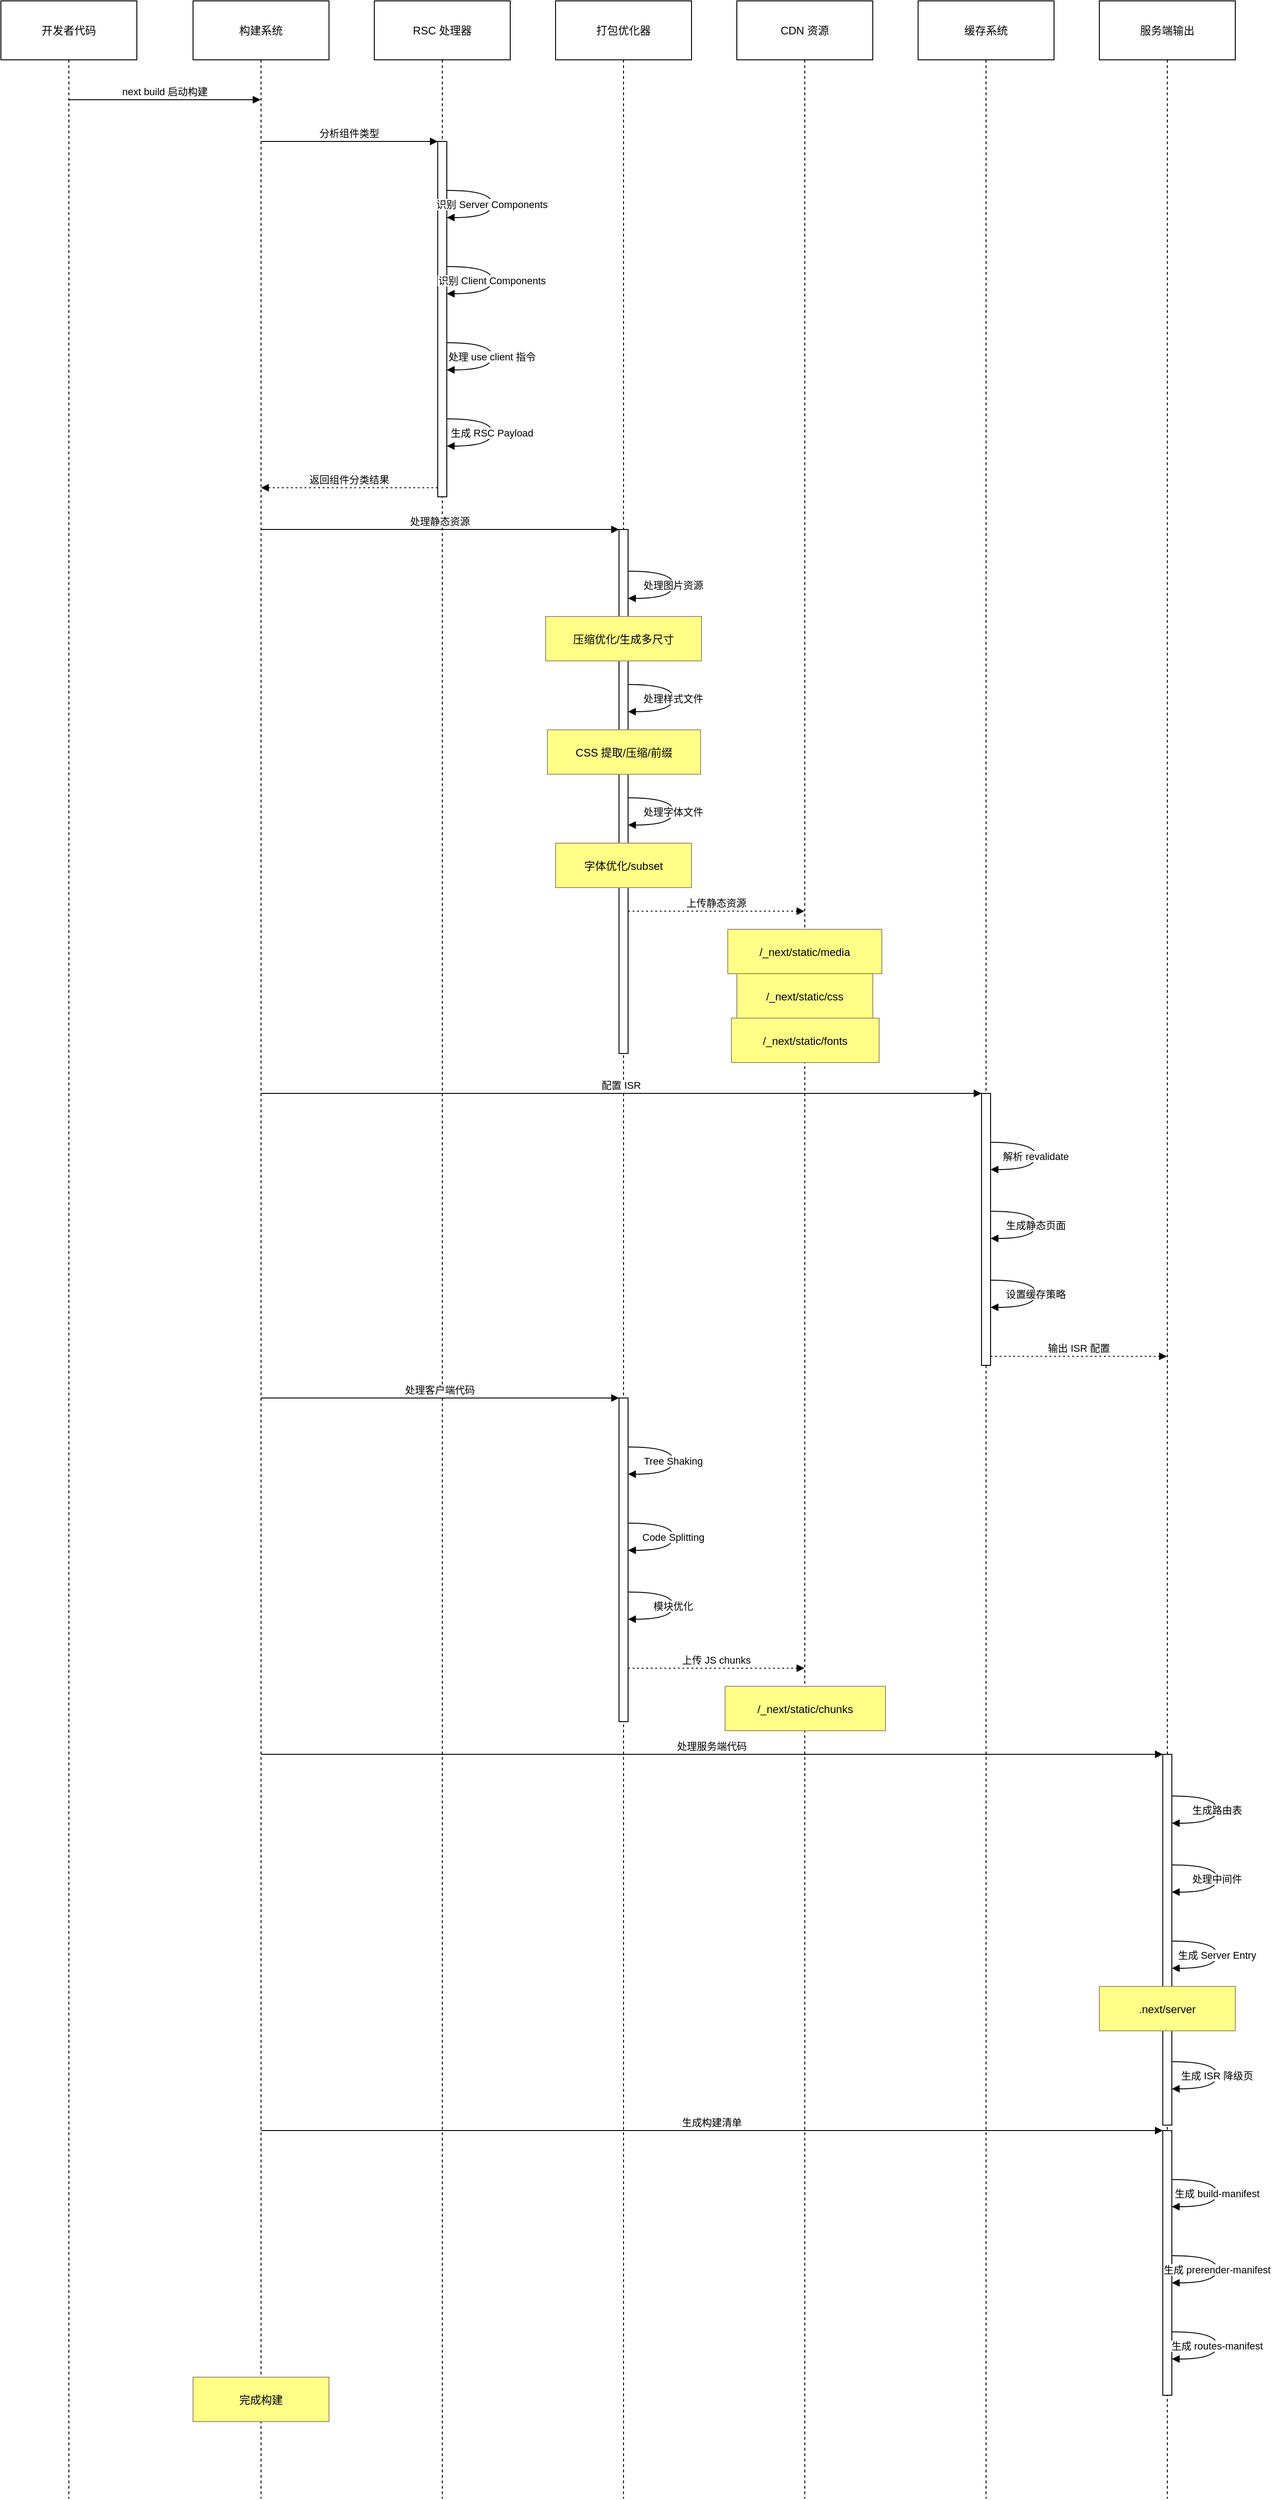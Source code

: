 <mxfile version="26.0.11">
  <diagram name="Page-1" id="ztmSVutk6BbXFrTuqK4i">
    <mxGraphModel dx="2314" dy="1121" grid="1" gridSize="10" guides="1" tooltips="1" connect="1" arrows="1" fold="1" page="1" pageScale="1" pageWidth="827" pageHeight="1169" math="0" shadow="0">
      <root>
        <mxCell id="0" />
        <mxCell id="1" parent="0" />
        <mxCell id="7O1hy9oFJUi7Iq8X8UC_-20" value="开发者代码" style="shape=umlLifeline;perimeter=lifelinePerimeter;whiteSpace=wrap;container=1;dropTarget=0;collapsible=0;recursiveResize=0;outlineConnect=0;portConstraint=eastwest;newEdgeStyle={&quot;edgeStyle&quot;:&quot;elbowEdgeStyle&quot;,&quot;elbow&quot;:&quot;vertical&quot;,&quot;curved&quot;:0,&quot;rounded&quot;:0};size=65;" vertex="1" parent="1">
          <mxGeometry x="20" y="20" width="150" height="2755" as="geometry" />
        </mxCell>
        <mxCell id="7O1hy9oFJUi7Iq8X8UC_-21" value="构建系统" style="shape=umlLifeline;perimeter=lifelinePerimeter;whiteSpace=wrap;container=1;dropTarget=0;collapsible=0;recursiveResize=0;outlineConnect=0;portConstraint=eastwest;newEdgeStyle={&quot;edgeStyle&quot;:&quot;elbowEdgeStyle&quot;,&quot;elbow&quot;:&quot;vertical&quot;,&quot;curved&quot;:0,&quot;rounded&quot;:0};size=65;" vertex="1" parent="1">
          <mxGeometry x="232" y="20" width="150" height="2755" as="geometry" />
        </mxCell>
        <mxCell id="7O1hy9oFJUi7Iq8X8UC_-22" value="RSC 处理器" style="shape=umlLifeline;perimeter=lifelinePerimeter;whiteSpace=wrap;container=1;dropTarget=0;collapsible=0;recursiveResize=0;outlineConnect=0;portConstraint=eastwest;newEdgeStyle={&quot;edgeStyle&quot;:&quot;elbowEdgeStyle&quot;,&quot;elbow&quot;:&quot;vertical&quot;,&quot;curved&quot;:0,&quot;rounded&quot;:0};size=65;" vertex="1" parent="1">
          <mxGeometry x="432" y="20" width="150" height="2755" as="geometry" />
        </mxCell>
        <mxCell id="7O1hy9oFJUi7Iq8X8UC_-23" value="" style="points=[];perimeter=orthogonalPerimeter;outlineConnect=0;targetShapes=umlLifeline;portConstraint=eastwest;newEdgeStyle={&quot;edgeStyle&quot;:&quot;elbowEdgeStyle&quot;,&quot;elbow&quot;:&quot;vertical&quot;,&quot;curved&quot;:0,&quot;rounded&quot;:0}" vertex="1" parent="7O1hy9oFJUi7Iq8X8UC_-22">
          <mxGeometry x="70" y="155" width="10" height="392" as="geometry" />
        </mxCell>
        <mxCell id="7O1hy9oFJUi7Iq8X8UC_-24" value="打包优化器" style="shape=umlLifeline;perimeter=lifelinePerimeter;whiteSpace=wrap;container=1;dropTarget=0;collapsible=0;recursiveResize=0;outlineConnect=0;portConstraint=eastwest;newEdgeStyle={&quot;edgeStyle&quot;:&quot;elbowEdgeStyle&quot;,&quot;elbow&quot;:&quot;vertical&quot;,&quot;curved&quot;:0,&quot;rounded&quot;:0};size=65;" vertex="1" parent="1">
          <mxGeometry x="632" y="20" width="150" height="2755" as="geometry" />
        </mxCell>
        <mxCell id="7O1hy9oFJUi7Iq8X8UC_-25" value="" style="points=[];perimeter=orthogonalPerimeter;outlineConnect=0;targetShapes=umlLifeline;portConstraint=eastwest;newEdgeStyle={&quot;edgeStyle&quot;:&quot;elbowEdgeStyle&quot;,&quot;elbow&quot;:&quot;vertical&quot;,&quot;curved&quot;:0,&quot;rounded&quot;:0}" vertex="1" parent="7O1hy9oFJUi7Iq8X8UC_-24">
          <mxGeometry x="70" y="583" width="10" height="578" as="geometry" />
        </mxCell>
        <mxCell id="7O1hy9oFJUi7Iq8X8UC_-26" value="" style="points=[];perimeter=orthogonalPerimeter;outlineConnect=0;targetShapes=umlLifeline;portConstraint=eastwest;newEdgeStyle={&quot;edgeStyle&quot;:&quot;elbowEdgeStyle&quot;,&quot;elbow&quot;:&quot;vertical&quot;,&quot;curved&quot;:0,&quot;rounded&quot;:0}" vertex="1" parent="7O1hy9oFJUi7Iq8X8UC_-24">
          <mxGeometry x="70" y="1541" width="10" height="357" as="geometry" />
        </mxCell>
        <mxCell id="7O1hy9oFJUi7Iq8X8UC_-27" value="CDN 资源" style="shape=umlLifeline;perimeter=lifelinePerimeter;whiteSpace=wrap;container=1;dropTarget=0;collapsible=0;recursiveResize=0;outlineConnect=0;portConstraint=eastwest;newEdgeStyle={&quot;edgeStyle&quot;:&quot;elbowEdgeStyle&quot;,&quot;elbow&quot;:&quot;vertical&quot;,&quot;curved&quot;:0,&quot;rounded&quot;:0};size=65;" vertex="1" parent="1">
          <mxGeometry x="832" y="20" width="150" height="2755" as="geometry" />
        </mxCell>
        <mxCell id="7O1hy9oFJUi7Iq8X8UC_-28" value="缓存系统" style="shape=umlLifeline;perimeter=lifelinePerimeter;whiteSpace=wrap;container=1;dropTarget=0;collapsible=0;recursiveResize=0;outlineConnect=0;portConstraint=eastwest;newEdgeStyle={&quot;edgeStyle&quot;:&quot;elbowEdgeStyle&quot;,&quot;elbow&quot;:&quot;vertical&quot;,&quot;curved&quot;:0,&quot;rounded&quot;:0};size=65;" vertex="1" parent="1">
          <mxGeometry x="1032" y="20" width="150" height="2755" as="geometry" />
        </mxCell>
        <mxCell id="7O1hy9oFJUi7Iq8X8UC_-29" value="" style="points=[];perimeter=orthogonalPerimeter;outlineConnect=0;targetShapes=umlLifeline;portConstraint=eastwest;newEdgeStyle={&quot;edgeStyle&quot;:&quot;elbowEdgeStyle&quot;,&quot;elbow&quot;:&quot;vertical&quot;,&quot;curved&quot;:0,&quot;rounded&quot;:0}" vertex="1" parent="7O1hy9oFJUi7Iq8X8UC_-28">
          <mxGeometry x="70" y="1205" width="10" height="300" as="geometry" />
        </mxCell>
        <mxCell id="7O1hy9oFJUi7Iq8X8UC_-30" value="服务端输出" style="shape=umlLifeline;perimeter=lifelinePerimeter;whiteSpace=wrap;container=1;dropTarget=0;collapsible=0;recursiveResize=0;outlineConnect=0;portConstraint=eastwest;newEdgeStyle={&quot;edgeStyle&quot;:&quot;elbowEdgeStyle&quot;,&quot;elbow&quot;:&quot;vertical&quot;,&quot;curved&quot;:0,&quot;rounded&quot;:0};size=65;" vertex="1" parent="1">
          <mxGeometry x="1232" y="20" width="150" height="2755" as="geometry" />
        </mxCell>
        <mxCell id="7O1hy9oFJUi7Iq8X8UC_-31" value="" style="points=[];perimeter=orthogonalPerimeter;outlineConnect=0;targetShapes=umlLifeline;portConstraint=eastwest;newEdgeStyle={&quot;edgeStyle&quot;:&quot;elbowEdgeStyle&quot;,&quot;elbow&quot;:&quot;vertical&quot;,&quot;curved&quot;:0,&quot;rounded&quot;:0}" vertex="1" parent="7O1hy9oFJUi7Iq8X8UC_-30">
          <mxGeometry x="70" y="1934" width="10" height="409" as="geometry" />
        </mxCell>
        <mxCell id="7O1hy9oFJUi7Iq8X8UC_-32" value="" style="points=[];perimeter=orthogonalPerimeter;outlineConnect=0;targetShapes=umlLifeline;portConstraint=eastwest;newEdgeStyle={&quot;edgeStyle&quot;:&quot;elbowEdgeStyle&quot;,&quot;elbow&quot;:&quot;vertical&quot;,&quot;curved&quot;:0,&quot;rounded&quot;:0}" vertex="1" parent="7O1hy9oFJUi7Iq8X8UC_-30">
          <mxGeometry x="70" y="2349" width="10" height="292" as="geometry" />
        </mxCell>
        <mxCell id="7O1hy9oFJUi7Iq8X8UC_-33" value="next build 启动构建" style="verticalAlign=bottom;edgeStyle=elbowEdgeStyle;elbow=vertical;curved=0;rounded=0;endArrow=block;" edge="1" parent="1" source="7O1hy9oFJUi7Iq8X8UC_-20" target="7O1hy9oFJUi7Iq8X8UC_-21">
          <mxGeometry relative="1" as="geometry">
            <Array as="points">
              <mxPoint x="210" y="129" />
            </Array>
          </mxGeometry>
        </mxCell>
        <mxCell id="7O1hy9oFJUi7Iq8X8UC_-34" value="分析组件类型" style="verticalAlign=bottom;edgeStyle=elbowEdgeStyle;elbow=vertical;curved=0;rounded=0;endArrow=block;" edge="1" parent="1" source="7O1hy9oFJUi7Iq8X8UC_-21" target="7O1hy9oFJUi7Iq8X8UC_-23">
          <mxGeometry relative="1" as="geometry">
            <Array as="points">
              <mxPoint x="416" y="175" />
            </Array>
          </mxGeometry>
        </mxCell>
        <mxCell id="7O1hy9oFJUi7Iq8X8UC_-35" value="识别 Server Components" style="curved=1;endArrow=block;rounded=0;" edge="1" parent="1" source="7O1hy9oFJUi7Iq8X8UC_-23" target="7O1hy9oFJUi7Iq8X8UC_-23">
          <mxGeometry relative="1" as="geometry">
            <Array as="points">
              <mxPoint x="562" y="229" />
              <mxPoint x="562" y="259" />
            </Array>
          </mxGeometry>
        </mxCell>
        <mxCell id="7O1hy9oFJUi7Iq8X8UC_-36" value="识别 Client Components" style="curved=1;endArrow=block;rounded=0;" edge="1" parent="1" source="7O1hy9oFJUi7Iq8X8UC_-23" target="7O1hy9oFJUi7Iq8X8UC_-23">
          <mxGeometry relative="1" as="geometry">
            <Array as="points">
              <mxPoint x="562" y="313" />
              <mxPoint x="562" y="343" />
            </Array>
          </mxGeometry>
        </mxCell>
        <mxCell id="7O1hy9oFJUi7Iq8X8UC_-37" value="处理 use client 指令" style="curved=1;endArrow=block;rounded=0;" edge="1" parent="1" source="7O1hy9oFJUi7Iq8X8UC_-23" target="7O1hy9oFJUi7Iq8X8UC_-23">
          <mxGeometry relative="1" as="geometry">
            <Array as="points">
              <mxPoint x="562" y="397" />
              <mxPoint x="562" y="427" />
            </Array>
          </mxGeometry>
        </mxCell>
        <mxCell id="7O1hy9oFJUi7Iq8X8UC_-38" value="生成 RSC Payload" style="curved=1;endArrow=block;rounded=0;" edge="1" parent="1" source="7O1hy9oFJUi7Iq8X8UC_-23" target="7O1hy9oFJUi7Iq8X8UC_-23">
          <mxGeometry relative="1" as="geometry">
            <Array as="points">
              <mxPoint x="562" y="481" />
              <mxPoint x="562" y="511" />
            </Array>
          </mxGeometry>
        </mxCell>
        <mxCell id="7O1hy9oFJUi7Iq8X8UC_-39" value="返回组件分类结果" style="verticalAlign=bottom;edgeStyle=elbowEdgeStyle;elbow=vertical;curved=0;rounded=0;dashed=1;dashPattern=2 3;endArrow=block;" edge="1" parent="1" source="7O1hy9oFJUi7Iq8X8UC_-23" target="7O1hy9oFJUi7Iq8X8UC_-21">
          <mxGeometry relative="1" as="geometry">
            <Array as="points">
              <mxPoint x="417" y="557" />
            </Array>
          </mxGeometry>
        </mxCell>
        <mxCell id="7O1hy9oFJUi7Iq8X8UC_-40" value="处理静态资源" style="verticalAlign=bottom;edgeStyle=elbowEdgeStyle;elbow=vertical;curved=0;rounded=0;endArrow=block;" edge="1" parent="1" source="7O1hy9oFJUi7Iq8X8UC_-21" target="7O1hy9oFJUi7Iq8X8UC_-25">
          <mxGeometry relative="1" as="geometry">
            <Array as="points">
              <mxPoint x="516" y="603" />
            </Array>
          </mxGeometry>
        </mxCell>
        <mxCell id="7O1hy9oFJUi7Iq8X8UC_-41" value="处理图片资源" style="curved=1;endArrow=block;rounded=0;" edge="1" parent="1" source="7O1hy9oFJUi7Iq8X8UC_-25" target="7O1hy9oFJUi7Iq8X8UC_-25">
          <mxGeometry relative="1" as="geometry">
            <Array as="points">
              <mxPoint x="762" y="649" />
              <mxPoint x="762" y="679" />
            </Array>
          </mxGeometry>
        </mxCell>
        <mxCell id="7O1hy9oFJUi7Iq8X8UC_-42" value="处理样式文件" style="curved=1;endArrow=block;rounded=0;" edge="1" parent="1" source="7O1hy9oFJUi7Iq8X8UC_-25" target="7O1hy9oFJUi7Iq8X8UC_-25">
          <mxGeometry relative="1" as="geometry">
            <Array as="points">
              <mxPoint x="762" y="774" />
              <mxPoint x="762" y="804" />
            </Array>
          </mxGeometry>
        </mxCell>
        <mxCell id="7O1hy9oFJUi7Iq8X8UC_-43" value="处理字体文件" style="curved=1;endArrow=block;rounded=0;" edge="1" parent="1" source="7O1hy9oFJUi7Iq8X8UC_-25" target="7O1hy9oFJUi7Iq8X8UC_-25">
          <mxGeometry relative="1" as="geometry">
            <Array as="points">
              <mxPoint x="762" y="899" />
              <mxPoint x="762" y="929" />
            </Array>
          </mxGeometry>
        </mxCell>
        <mxCell id="7O1hy9oFJUi7Iq8X8UC_-44" value="上传静态资源" style="verticalAlign=bottom;edgeStyle=elbowEdgeStyle;elbow=vertical;curved=0;rounded=0;dashed=1;dashPattern=2 3;endArrow=block;" edge="1" parent="1" source="7O1hy9oFJUi7Iq8X8UC_-25" target="7O1hy9oFJUi7Iq8X8UC_-27">
          <mxGeometry relative="1" as="geometry">
            <Array as="points">
              <mxPoint x="818" y="1024" />
            </Array>
          </mxGeometry>
        </mxCell>
        <mxCell id="7O1hy9oFJUi7Iq8X8UC_-45" value="配置 ISR" style="verticalAlign=bottom;edgeStyle=elbowEdgeStyle;elbow=vertical;curved=0;rounded=0;endArrow=block;" edge="1" parent="1" source="7O1hy9oFJUi7Iq8X8UC_-21" target="7O1hy9oFJUi7Iq8X8UC_-29">
          <mxGeometry relative="1" as="geometry">
            <Array as="points">
              <mxPoint x="716" y="1225" />
            </Array>
          </mxGeometry>
        </mxCell>
        <mxCell id="7O1hy9oFJUi7Iq8X8UC_-46" value="解析 revalidate" style="curved=1;endArrow=block;rounded=0;" edge="1" parent="1" source="7O1hy9oFJUi7Iq8X8UC_-29" target="7O1hy9oFJUi7Iq8X8UC_-29">
          <mxGeometry relative="1" as="geometry">
            <Array as="points">
              <mxPoint x="1162" y="1279" />
              <mxPoint x="1162" y="1309" />
            </Array>
          </mxGeometry>
        </mxCell>
        <mxCell id="7O1hy9oFJUi7Iq8X8UC_-47" value="生成静态页面" style="curved=1;endArrow=block;rounded=0;" edge="1" parent="1" source="7O1hy9oFJUi7Iq8X8UC_-29" target="7O1hy9oFJUi7Iq8X8UC_-29">
          <mxGeometry relative="1" as="geometry">
            <Array as="points">
              <mxPoint x="1162" y="1355" />
              <mxPoint x="1162" y="1385" />
            </Array>
          </mxGeometry>
        </mxCell>
        <mxCell id="7O1hy9oFJUi7Iq8X8UC_-48" value="设置缓存策略" style="curved=1;endArrow=block;rounded=0;" edge="1" parent="1" source="7O1hy9oFJUi7Iq8X8UC_-29" target="7O1hy9oFJUi7Iq8X8UC_-29">
          <mxGeometry relative="1" as="geometry">
            <Array as="points">
              <mxPoint x="1162" y="1431" />
              <mxPoint x="1162" y="1461" />
            </Array>
          </mxGeometry>
        </mxCell>
        <mxCell id="7O1hy9oFJUi7Iq8X8UC_-49" value="输出 ISR 配置" style="verticalAlign=bottom;edgeStyle=elbowEdgeStyle;elbow=vertical;curved=0;rounded=0;dashed=1;dashPattern=2 3;endArrow=block;" edge="1" parent="1" source="7O1hy9oFJUi7Iq8X8UC_-29" target="7O1hy9oFJUi7Iq8X8UC_-30">
          <mxGeometry relative="1" as="geometry">
            <Array as="points">
              <mxPoint x="1218" y="1515" />
            </Array>
          </mxGeometry>
        </mxCell>
        <mxCell id="7O1hy9oFJUi7Iq8X8UC_-50" value="处理客户端代码" style="verticalAlign=bottom;edgeStyle=elbowEdgeStyle;elbow=vertical;curved=0;rounded=0;endArrow=block;" edge="1" parent="1" source="7O1hy9oFJUi7Iq8X8UC_-21" target="7O1hy9oFJUi7Iq8X8UC_-26">
          <mxGeometry relative="1" as="geometry">
            <Array as="points">
              <mxPoint x="516" y="1561" />
            </Array>
          </mxGeometry>
        </mxCell>
        <mxCell id="7O1hy9oFJUi7Iq8X8UC_-51" value="Tree Shaking" style="curved=1;endArrow=block;rounded=0;" edge="1" parent="1" source="7O1hy9oFJUi7Iq8X8UC_-26" target="7O1hy9oFJUi7Iq8X8UC_-26">
          <mxGeometry relative="1" as="geometry">
            <Array as="points">
              <mxPoint x="762" y="1615" />
              <mxPoint x="762" y="1645" />
            </Array>
          </mxGeometry>
        </mxCell>
        <mxCell id="7O1hy9oFJUi7Iq8X8UC_-52" value="Code Splitting" style="curved=1;endArrow=block;rounded=0;" edge="1" parent="1" source="7O1hy9oFJUi7Iq8X8UC_-26" target="7O1hy9oFJUi7Iq8X8UC_-26">
          <mxGeometry relative="1" as="geometry">
            <Array as="points">
              <mxPoint x="762" y="1699" />
              <mxPoint x="762" y="1729" />
            </Array>
          </mxGeometry>
        </mxCell>
        <mxCell id="7O1hy9oFJUi7Iq8X8UC_-53" value="模块优化" style="curved=1;endArrow=block;rounded=0;" edge="1" parent="1" source="7O1hy9oFJUi7Iq8X8UC_-26" target="7O1hy9oFJUi7Iq8X8UC_-26">
          <mxGeometry relative="1" as="geometry">
            <Array as="points">
              <mxPoint x="762" y="1775" />
              <mxPoint x="762" y="1805" />
            </Array>
          </mxGeometry>
        </mxCell>
        <mxCell id="7O1hy9oFJUi7Iq8X8UC_-54" value="上传 JS chunks" style="verticalAlign=bottom;edgeStyle=elbowEdgeStyle;elbow=vertical;curved=0;rounded=0;dashed=1;dashPattern=2 3;endArrow=block;" edge="1" parent="1" source="7O1hy9oFJUi7Iq8X8UC_-26" target="7O1hy9oFJUi7Iq8X8UC_-27">
          <mxGeometry relative="1" as="geometry">
            <Array as="points">
              <mxPoint x="818" y="1859" />
            </Array>
          </mxGeometry>
        </mxCell>
        <mxCell id="7O1hy9oFJUi7Iq8X8UC_-55" value="处理服务端代码" style="verticalAlign=bottom;edgeStyle=elbowEdgeStyle;elbow=vertical;curved=0;rounded=0;endArrow=block;" edge="1" parent="1" source="7O1hy9oFJUi7Iq8X8UC_-21" target="7O1hy9oFJUi7Iq8X8UC_-31">
          <mxGeometry relative="1" as="geometry">
            <Array as="points">
              <mxPoint x="816" y="1954" />
            </Array>
          </mxGeometry>
        </mxCell>
        <mxCell id="7O1hy9oFJUi7Iq8X8UC_-56" value="生成路由表" style="curved=1;endArrow=block;rounded=0;" edge="1" parent="1" source="7O1hy9oFJUi7Iq8X8UC_-31" target="7O1hy9oFJUi7Iq8X8UC_-31">
          <mxGeometry relative="1" as="geometry">
            <Array as="points">
              <mxPoint x="1362" y="2000" />
              <mxPoint x="1362" y="2030" />
            </Array>
          </mxGeometry>
        </mxCell>
        <mxCell id="7O1hy9oFJUi7Iq8X8UC_-57" value="处理中间件" style="curved=1;endArrow=block;rounded=0;" edge="1" parent="1" source="7O1hy9oFJUi7Iq8X8UC_-31" target="7O1hy9oFJUi7Iq8X8UC_-31">
          <mxGeometry relative="1" as="geometry">
            <Array as="points">
              <mxPoint x="1362" y="2076" />
              <mxPoint x="1362" y="2106" />
            </Array>
          </mxGeometry>
        </mxCell>
        <mxCell id="7O1hy9oFJUi7Iq8X8UC_-58" value="生成 Server Entry" style="curved=1;endArrow=block;rounded=0;" edge="1" parent="1" source="7O1hy9oFJUi7Iq8X8UC_-31" target="7O1hy9oFJUi7Iq8X8UC_-31">
          <mxGeometry relative="1" as="geometry">
            <Array as="points">
              <mxPoint x="1362" y="2160" />
              <mxPoint x="1362" y="2190" />
            </Array>
          </mxGeometry>
        </mxCell>
        <mxCell id="7O1hy9oFJUi7Iq8X8UC_-59" value="生成 ISR 降级页" style="curved=1;endArrow=block;rounded=0;" edge="1" parent="1" source="7O1hy9oFJUi7Iq8X8UC_-31" target="7O1hy9oFJUi7Iq8X8UC_-31">
          <mxGeometry relative="1" as="geometry">
            <Array as="points">
              <mxPoint x="1362" y="2293" />
              <mxPoint x="1362" y="2323" />
            </Array>
          </mxGeometry>
        </mxCell>
        <mxCell id="7O1hy9oFJUi7Iq8X8UC_-60" value="生成构建清单" style="verticalAlign=bottom;edgeStyle=elbowEdgeStyle;elbow=vertical;curved=0;rounded=0;endArrow=block;" edge="1" parent="1" source="7O1hy9oFJUi7Iq8X8UC_-21" target="7O1hy9oFJUi7Iq8X8UC_-32">
          <mxGeometry relative="1" as="geometry">
            <Array as="points">
              <mxPoint x="816" y="2369" />
            </Array>
          </mxGeometry>
        </mxCell>
        <mxCell id="7O1hy9oFJUi7Iq8X8UC_-61" value="生成 build-manifest" style="curved=1;endArrow=block;rounded=0;" edge="1" parent="1" source="7O1hy9oFJUi7Iq8X8UC_-32" target="7O1hy9oFJUi7Iq8X8UC_-32">
          <mxGeometry relative="1" as="geometry">
            <Array as="points">
              <mxPoint x="1362" y="2423" />
              <mxPoint x="1362" y="2453" />
            </Array>
          </mxGeometry>
        </mxCell>
        <mxCell id="7O1hy9oFJUi7Iq8X8UC_-62" value="生成 prerender-manifest" style="curved=1;endArrow=block;rounded=0;" edge="1" parent="1" source="7O1hy9oFJUi7Iq8X8UC_-32" target="7O1hy9oFJUi7Iq8X8UC_-32">
          <mxGeometry relative="1" as="geometry">
            <Array as="points">
              <mxPoint x="1362" y="2507" />
              <mxPoint x="1362" y="2537" />
            </Array>
          </mxGeometry>
        </mxCell>
        <mxCell id="7O1hy9oFJUi7Iq8X8UC_-63" value="生成 routes-manifest" style="curved=1;endArrow=block;rounded=0;" edge="1" parent="1" source="7O1hy9oFJUi7Iq8X8UC_-32" target="7O1hy9oFJUi7Iq8X8UC_-32">
          <mxGeometry relative="1" as="geometry">
            <Array as="points">
              <mxPoint x="1362" y="2591" />
              <mxPoint x="1362" y="2621" />
            </Array>
          </mxGeometry>
        </mxCell>
        <mxCell id="7O1hy9oFJUi7Iq8X8UC_-64" value="压缩优化/生成多尺寸" style="fillColor=#ffff88;strokeColor=#9E916F;" vertex="1" parent="1">
          <mxGeometry x="621" y="699" width="172" height="49" as="geometry" />
        </mxCell>
        <mxCell id="7O1hy9oFJUi7Iq8X8UC_-65" value="CSS 提取/压缩/前缀" style="fillColor=#ffff88;strokeColor=#9E916F;" vertex="1" parent="1">
          <mxGeometry x="623" y="824" width="169" height="49" as="geometry" />
        </mxCell>
        <mxCell id="7O1hy9oFJUi7Iq8X8UC_-66" value="字体优化/subset" style="fillColor=#ffff88;strokeColor=#9E916F;" vertex="1" parent="1">
          <mxGeometry x="632" y="949" width="150" height="49" as="geometry" />
        </mxCell>
        <mxCell id="7O1hy9oFJUi7Iq8X8UC_-67" value="/_next/static/media" style="fillColor=#ffff88;strokeColor=#9E916F;" vertex="1" parent="1">
          <mxGeometry x="822" y="1044" width="170" height="49" as="geometry" />
        </mxCell>
        <mxCell id="7O1hy9oFJUi7Iq8X8UC_-68" value="/_next/static/css" style="fillColor=#ffff88;strokeColor=#9E916F;" vertex="1" parent="1">
          <mxGeometry x="832" y="1093" width="150" height="49" as="geometry" />
        </mxCell>
        <mxCell id="7O1hy9oFJUi7Iq8X8UC_-69" value="/_next/static/fonts" style="fillColor=#ffff88;strokeColor=#9E916F;" vertex="1" parent="1">
          <mxGeometry x="826" y="1142" width="163" height="49" as="geometry" />
        </mxCell>
        <mxCell id="7O1hy9oFJUi7Iq8X8UC_-70" value="/_next/static/chunks" style="fillColor=#ffff88;strokeColor=#9E916F;" vertex="1" parent="1">
          <mxGeometry x="819" y="1879" width="177" height="49" as="geometry" />
        </mxCell>
        <mxCell id="7O1hy9oFJUi7Iq8X8UC_-71" value=".next/server" style="fillColor=#ffff88;strokeColor=#9E916F;" vertex="1" parent="1">
          <mxGeometry x="1232" y="2210" width="150" height="49" as="geometry" />
        </mxCell>
        <mxCell id="7O1hy9oFJUi7Iq8X8UC_-72" value="完成构建" style="fillColor=#ffff88;strokeColor=#9E916F;" vertex="1" parent="1">
          <mxGeometry x="232" y="2641" width="150" height="49" as="geometry" />
        </mxCell>
      </root>
    </mxGraphModel>
  </diagram>
</mxfile>
